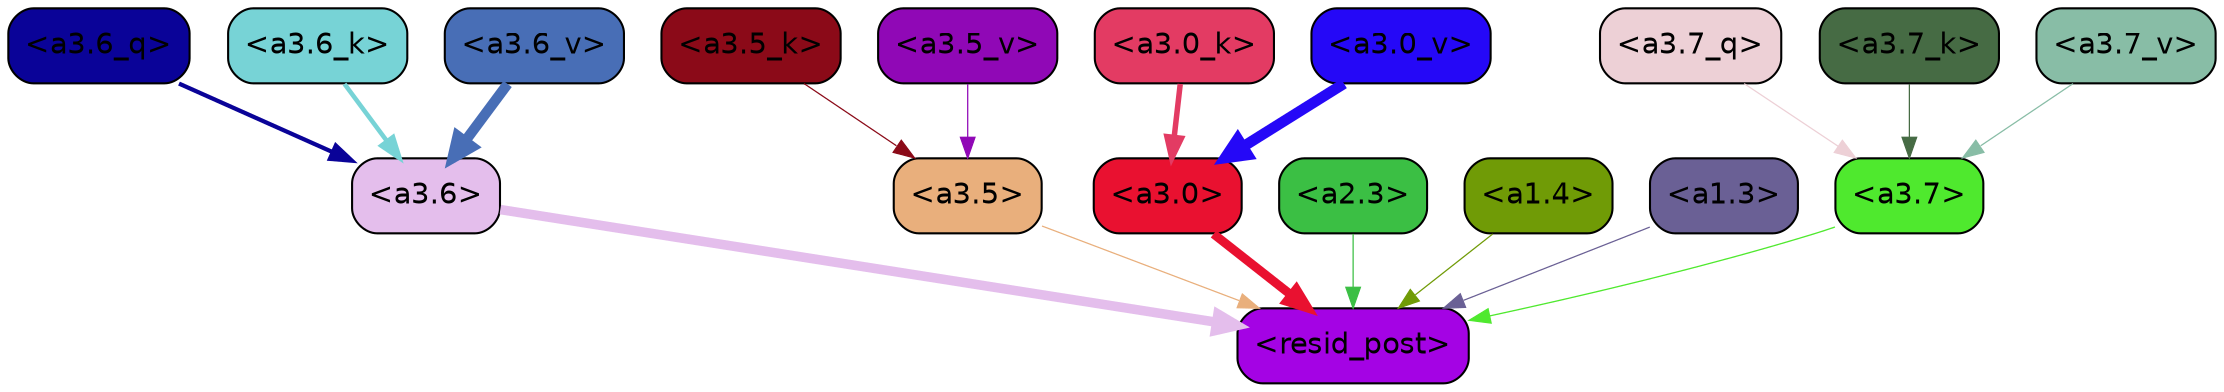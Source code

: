 strict digraph "" {
	graph [bgcolor=transparent,
		layout=dot,
		overlap=false,
		splines=true
	];
	"<a3.7>"	[color=black,
		fillcolor="#4fe92e",
		fontname=Helvetica,
		shape=box,
		style="filled, rounded"];
	"<resid_post>"	[color=black,
		fillcolor="#a403e4",
		fontname=Helvetica,
		shape=box,
		style="filled, rounded"];
	"<a3.7>" -> "<resid_post>"	[color="#4fe92e",
		penwidth=0.6239100098609924];
	"<a3.6>"	[color=black,
		fillcolor="#e4beec",
		fontname=Helvetica,
		shape=box,
		style="filled, rounded"];
	"<a3.6>" -> "<resid_post>"	[color="#e4beec",
		penwidth=4.569062113761902];
	"<a3.5>"	[color=black,
		fillcolor="#e9af7c",
		fontname=Helvetica,
		shape=box,
		style="filled, rounded"];
	"<a3.5>" -> "<resid_post>"	[color="#e9af7c",
		penwidth=0.6];
	"<a3.0>"	[color=black,
		fillcolor="#e91130",
		fontname=Helvetica,
		shape=box,
		style="filled, rounded"];
	"<a3.0>" -> "<resid_post>"	[color="#e91130",
		penwidth=4.283544182777405];
	"<a2.3>"	[color=black,
		fillcolor="#3bbf44",
		fontname=Helvetica,
		shape=box,
		style="filled, rounded"];
	"<a2.3>" -> "<resid_post>"	[color="#3bbf44",
		penwidth=0.6];
	"<a1.4>"	[color=black,
		fillcolor="#709b06",
		fontname=Helvetica,
		shape=box,
		style="filled, rounded"];
	"<a1.4>" -> "<resid_post>"	[color="#709b06",
		penwidth=0.6];
	"<a1.3>"	[color=black,
		fillcolor="#6a6095",
		fontname=Helvetica,
		shape=box,
		style="filled, rounded"];
	"<a1.3>" -> "<resid_post>"	[color="#6a6095",
		penwidth=0.6];
	"<a3.7_q>"	[color=black,
		fillcolor="#edd0d6",
		fontname=Helvetica,
		shape=box,
		style="filled, rounded"];
	"<a3.7_q>" -> "<a3.7>"	[color="#edd0d6",
		penwidth=0.6];
	"<a3.6_q>"	[color=black,
		fillcolor="#0a0398",
		fontname=Helvetica,
		shape=box,
		style="filled, rounded"];
	"<a3.6_q>" -> "<a3.6>"	[color="#0a0398",
		penwidth=2.0347584784030914];
	"<a3.7_k>"	[color=black,
		fillcolor="#466b44",
		fontname=Helvetica,
		shape=box,
		style="filled, rounded"];
	"<a3.7_k>" -> "<a3.7>"	[color="#466b44",
		penwidth=0.6];
	"<a3.6_k>"	[color=black,
		fillcolor="#77d3d6",
		fontname=Helvetica,
		shape=box,
		style="filled, rounded"];
	"<a3.6_k>" -> "<a3.6>"	[color="#77d3d6",
		penwidth=2.1760786175727844];
	"<a3.5_k>"	[color=black,
		fillcolor="#8b0a18",
		fontname=Helvetica,
		shape=box,
		style="filled, rounded"];
	"<a3.5_k>" -> "<a3.5>"	[color="#8b0a18",
		penwidth=0.6];
	"<a3.0_k>"	[color=black,
		fillcolor="#e33b63",
		fontname=Helvetica,
		shape=box,
		style="filled, rounded"];
	"<a3.0_k>" -> "<a3.0>"	[color="#e33b63",
		penwidth=2.632905662059784];
	"<a3.7_v>"	[color=black,
		fillcolor="#88bda6",
		fontname=Helvetica,
		shape=box,
		style="filled, rounded"];
	"<a3.7_v>" -> "<a3.7>"	[color="#88bda6",
		penwidth=0.6];
	"<a3.6_v>"	[color=black,
		fillcolor="#486eb6",
		fontname=Helvetica,
		shape=box,
		style="filled, rounded"];
	"<a3.6_v>" -> "<a3.6>"	[color="#486eb6",
		penwidth=4.981305837631226];
	"<a3.5_v>"	[color=black,
		fillcolor="#9008b6",
		fontname=Helvetica,
		shape=box,
		style="filled, rounded"];
	"<a3.5_v>" -> "<a3.5>"	[color="#9008b6",
		penwidth=0.6];
	"<a3.0_v>"	[color=black,
		fillcolor="#2508f7",
		fontname=Helvetica,
		shape=box,
		style="filled, rounded"];
	"<a3.0_v>" -> "<a3.0>"	[color="#2508f7",
		penwidth=5.168330669403076];
}
